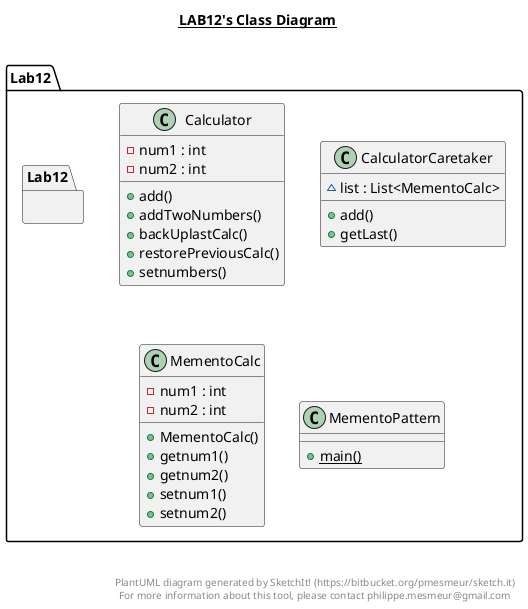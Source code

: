 @startuml

title __LAB12's Class Diagram__\n

  namespace Lab12{
    namespace Lab12 {
      class Lab12.Calculator {
          - num1 : int
          - num2 : int
          + add()
          + addTwoNumbers()
          + backUplastCalc()
          + restorePreviousCalc()
          + setnumbers()
      }
    }
  }
  

  namespace  Lab12{
    namespace Lab12 {
      class Lab12.CalculatorCaretaker {
          ~ list : List<MementoCalc>
          + add()
          + getLast()
      }
    }
  }
  

  namespace  Lab12{
    namespace Lab12 {
      class Lab12.MementoCalc {
          - num1 : int
          - num2 : int
          + MementoCalc()
          + getnum1()
          + getnum2()
          + setnum1()
          + setnum2()
      }
    }
  }
  

  namespace  Lab12{
    namespace Lab12 {
      class Lab12.MementoPattern {
          {static} + main()
      }
    }
  }
  



right footer


PlantUML diagram generated by SketchIt! (https://bitbucket.org/pmesmeur/sketch.it)
For more information about this tool, please contact philippe.mesmeur@gmail.com
endfooter

@enduml
